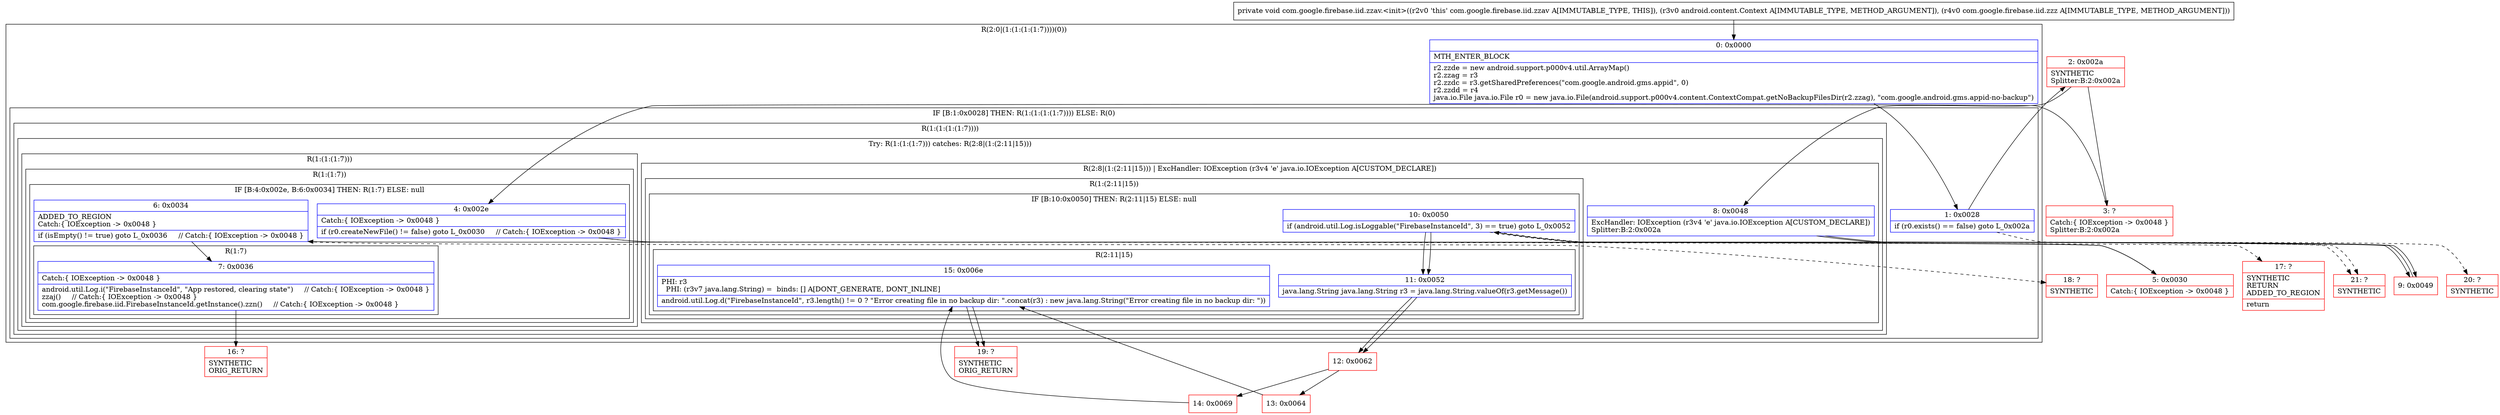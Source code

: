 digraph "CFG forcom.google.firebase.iid.zzav.\<init\>(Landroid\/content\/Context;Lcom\/google\/firebase\/iid\/zzz;)V" {
subgraph cluster_Region_1533387489 {
label = "R(2:0|(1:(1:(1:(1:7))))(0))";
node [shape=record,color=blue];
Node_0 [shape=record,label="{0\:\ 0x0000|MTH_ENTER_BLOCK\l|r2.zzde = new android.support.p000v4.util.ArrayMap()\lr2.zzag = r3\lr2.zzdc = r3.getSharedPreferences(\"com.google.android.gms.appid\", 0)\lr2.zzdd = r4\ljava.io.File java.io.File r0 = new java.io.File(android.support.p000v4.content.ContextCompat.getNoBackupFilesDir(r2.zzag), \"com.google.android.gms.appid\-no\-backup\")\l}"];
subgraph cluster_IfRegion_676392770 {
label = "IF [B:1:0x0028] THEN: R(1:(1:(1:(1:7)))) ELSE: R(0)";
node [shape=record,color=blue];
Node_1 [shape=record,label="{1\:\ 0x0028|if (r0.exists() == false) goto L_0x002a\l}"];
subgraph cluster_Region_606748823 {
label = "R(1:(1:(1:(1:7))))";
node [shape=record,color=blue];
subgraph cluster_TryCatchRegion_1902830024 {
label = "Try: R(1:(1:(1:7))) catches: R(2:8|(1:(2:11|15)))";
node [shape=record,color=blue];
subgraph cluster_Region_680189986 {
label = "R(1:(1:(1:7)))";
node [shape=record,color=blue];
subgraph cluster_Region_1078320174 {
label = "R(1:(1:7))";
node [shape=record,color=blue];
subgraph cluster_IfRegion_251691098 {
label = "IF [B:4:0x002e, B:6:0x0034] THEN: R(1:7) ELSE: null";
node [shape=record,color=blue];
Node_4 [shape=record,label="{4\:\ 0x002e|Catch:\{ IOException \-\> 0x0048 \}\l|if (r0.createNewFile() != false) goto L_0x0030     \/\/ Catch:\{ IOException \-\> 0x0048 \}\l}"];
Node_6 [shape=record,label="{6\:\ 0x0034|ADDED_TO_REGION\lCatch:\{ IOException \-\> 0x0048 \}\l|if (isEmpty() != true) goto L_0x0036     \/\/ Catch:\{ IOException \-\> 0x0048 \}\l}"];
subgraph cluster_Region_907874889 {
label = "R(1:7)";
node [shape=record,color=blue];
Node_7 [shape=record,label="{7\:\ 0x0036|Catch:\{ IOException \-\> 0x0048 \}\l|android.util.Log.i(\"FirebaseInstanceId\", \"App restored, clearing state\")     \/\/ Catch:\{ IOException \-\> 0x0048 \}\lzzaj()     \/\/ Catch:\{ IOException \-\> 0x0048 \}\lcom.google.firebase.iid.FirebaseInstanceId.getInstance().zzn()     \/\/ Catch:\{ IOException \-\> 0x0048 \}\l}"];
}
}
}
}
subgraph cluster_Region_274711011 {
label = "R(2:8|(1:(2:11|15))) | ExcHandler: IOException (r3v4 'e' java.io.IOException A[CUSTOM_DECLARE])\l";
node [shape=record,color=blue];
Node_8 [shape=record,label="{8\:\ 0x0048|ExcHandler: IOException (r3v4 'e' java.io.IOException A[CUSTOM_DECLARE])\lSplitter:B:2:0x002a\l}"];
subgraph cluster_Region_1873520698 {
label = "R(1:(2:11|15))";
node [shape=record,color=blue];
subgraph cluster_IfRegion_31571277 {
label = "IF [B:10:0x0050] THEN: R(2:11|15) ELSE: null";
node [shape=record,color=blue];
Node_10 [shape=record,label="{10\:\ 0x0050|if (android.util.Log.isLoggable(\"FirebaseInstanceId\", 3) == true) goto L_0x0052\l}"];
subgraph cluster_Region_731034790 {
label = "R(2:11|15)";
node [shape=record,color=blue];
Node_11 [shape=record,label="{11\:\ 0x0052|java.lang.String java.lang.String r3 = java.lang.String.valueOf(r3.getMessage())\l}"];
Node_15 [shape=record,label="{15\:\ 0x006e|PHI: r3 \l  PHI: (r3v7 java.lang.String) =  binds: [] A[DONT_GENERATE, DONT_INLINE]\l|android.util.Log.d(\"FirebaseInstanceId\", r3.length() != 0 ? \"Error creating file in no backup dir: \".concat(r3) : new java.lang.String(\"Error creating file in no backup dir: \"))\l}"];
}
}
}
}
}
}
subgraph cluster_Region_1597007970 {
label = "R(0)";
node [shape=record,color=blue];
}
}
}
subgraph cluster_Region_274711011 {
label = "R(2:8|(1:(2:11|15))) | ExcHandler: IOException (r3v4 'e' java.io.IOException A[CUSTOM_DECLARE])\l";
node [shape=record,color=blue];
Node_8 [shape=record,label="{8\:\ 0x0048|ExcHandler: IOException (r3v4 'e' java.io.IOException A[CUSTOM_DECLARE])\lSplitter:B:2:0x002a\l}"];
subgraph cluster_Region_1873520698 {
label = "R(1:(2:11|15))";
node [shape=record,color=blue];
subgraph cluster_IfRegion_31571277 {
label = "IF [B:10:0x0050] THEN: R(2:11|15) ELSE: null";
node [shape=record,color=blue];
Node_10 [shape=record,label="{10\:\ 0x0050|if (android.util.Log.isLoggable(\"FirebaseInstanceId\", 3) == true) goto L_0x0052\l}"];
subgraph cluster_Region_731034790 {
label = "R(2:11|15)";
node [shape=record,color=blue];
Node_11 [shape=record,label="{11\:\ 0x0052|java.lang.String java.lang.String r3 = java.lang.String.valueOf(r3.getMessage())\l}"];
Node_15 [shape=record,label="{15\:\ 0x006e|PHI: r3 \l  PHI: (r3v7 java.lang.String) =  binds: [] A[DONT_GENERATE, DONT_INLINE]\l|android.util.Log.d(\"FirebaseInstanceId\", r3.length() != 0 ? \"Error creating file in no backup dir: \".concat(r3) : new java.lang.String(\"Error creating file in no backup dir: \"))\l}"];
}
}
}
}
Node_2 [shape=record,color=red,label="{2\:\ 0x002a|SYNTHETIC\lSplitter:B:2:0x002a\l}"];
Node_3 [shape=record,color=red,label="{3\:\ ?|Catch:\{ IOException \-\> 0x0048 \}\lSplitter:B:2:0x002a\l}"];
Node_5 [shape=record,color=red,label="{5\:\ 0x0030|Catch:\{ IOException \-\> 0x0048 \}\l}"];
Node_9 [shape=record,color=red,label="{9\:\ 0x0049}"];
Node_12 [shape=record,color=red,label="{12\:\ 0x0062}"];
Node_13 [shape=record,color=red,label="{13\:\ 0x0064}"];
Node_14 [shape=record,color=red,label="{14\:\ 0x0069}"];
Node_16 [shape=record,color=red,label="{16\:\ ?|SYNTHETIC\lORIG_RETURN\l}"];
Node_17 [shape=record,color=red,label="{17\:\ ?|SYNTHETIC\lRETURN\lADDED_TO_REGION\l|return\l}"];
Node_18 [shape=record,color=red,label="{18\:\ ?|SYNTHETIC\l}"];
Node_19 [shape=record,color=red,label="{19\:\ ?|SYNTHETIC\lORIG_RETURN\l}"];
Node_20 [shape=record,color=red,label="{20\:\ ?|SYNTHETIC\l}"];
Node_21 [shape=record,color=red,label="{21\:\ ?|SYNTHETIC\l}"];
MethodNode[shape=record,label="{private void com.google.firebase.iid.zzav.\<init\>((r2v0 'this' com.google.firebase.iid.zzav A[IMMUTABLE_TYPE, THIS]), (r3v0 android.content.Context A[IMMUTABLE_TYPE, METHOD_ARGUMENT]), (r4v0 com.google.firebase.iid.zzz A[IMMUTABLE_TYPE, METHOD_ARGUMENT])) }"];
MethodNode -> Node_0;
Node_0 -> Node_1;
Node_1 -> Node_2;
Node_1 -> Node_20[style=dashed];
Node_4 -> Node_5;
Node_4 -> Node_17[style=dashed];
Node_6 -> Node_7;
Node_6 -> Node_18[style=dashed];
Node_7 -> Node_16;
Node_8 -> Node_9;
Node_10 -> Node_11;
Node_10 -> Node_21[style=dashed];
Node_11 -> Node_12;
Node_15 -> Node_19;
Node_8 -> Node_9;
Node_10 -> Node_11;
Node_10 -> Node_21[style=dashed];
Node_11 -> Node_12;
Node_15 -> Node_19;
Node_2 -> Node_3;
Node_2 -> Node_8;
Node_3 -> Node_4;
Node_5 -> Node_6;
Node_9 -> Node_10;
Node_12 -> Node_13;
Node_12 -> Node_14;
Node_13 -> Node_15;
Node_14 -> Node_15;
}


